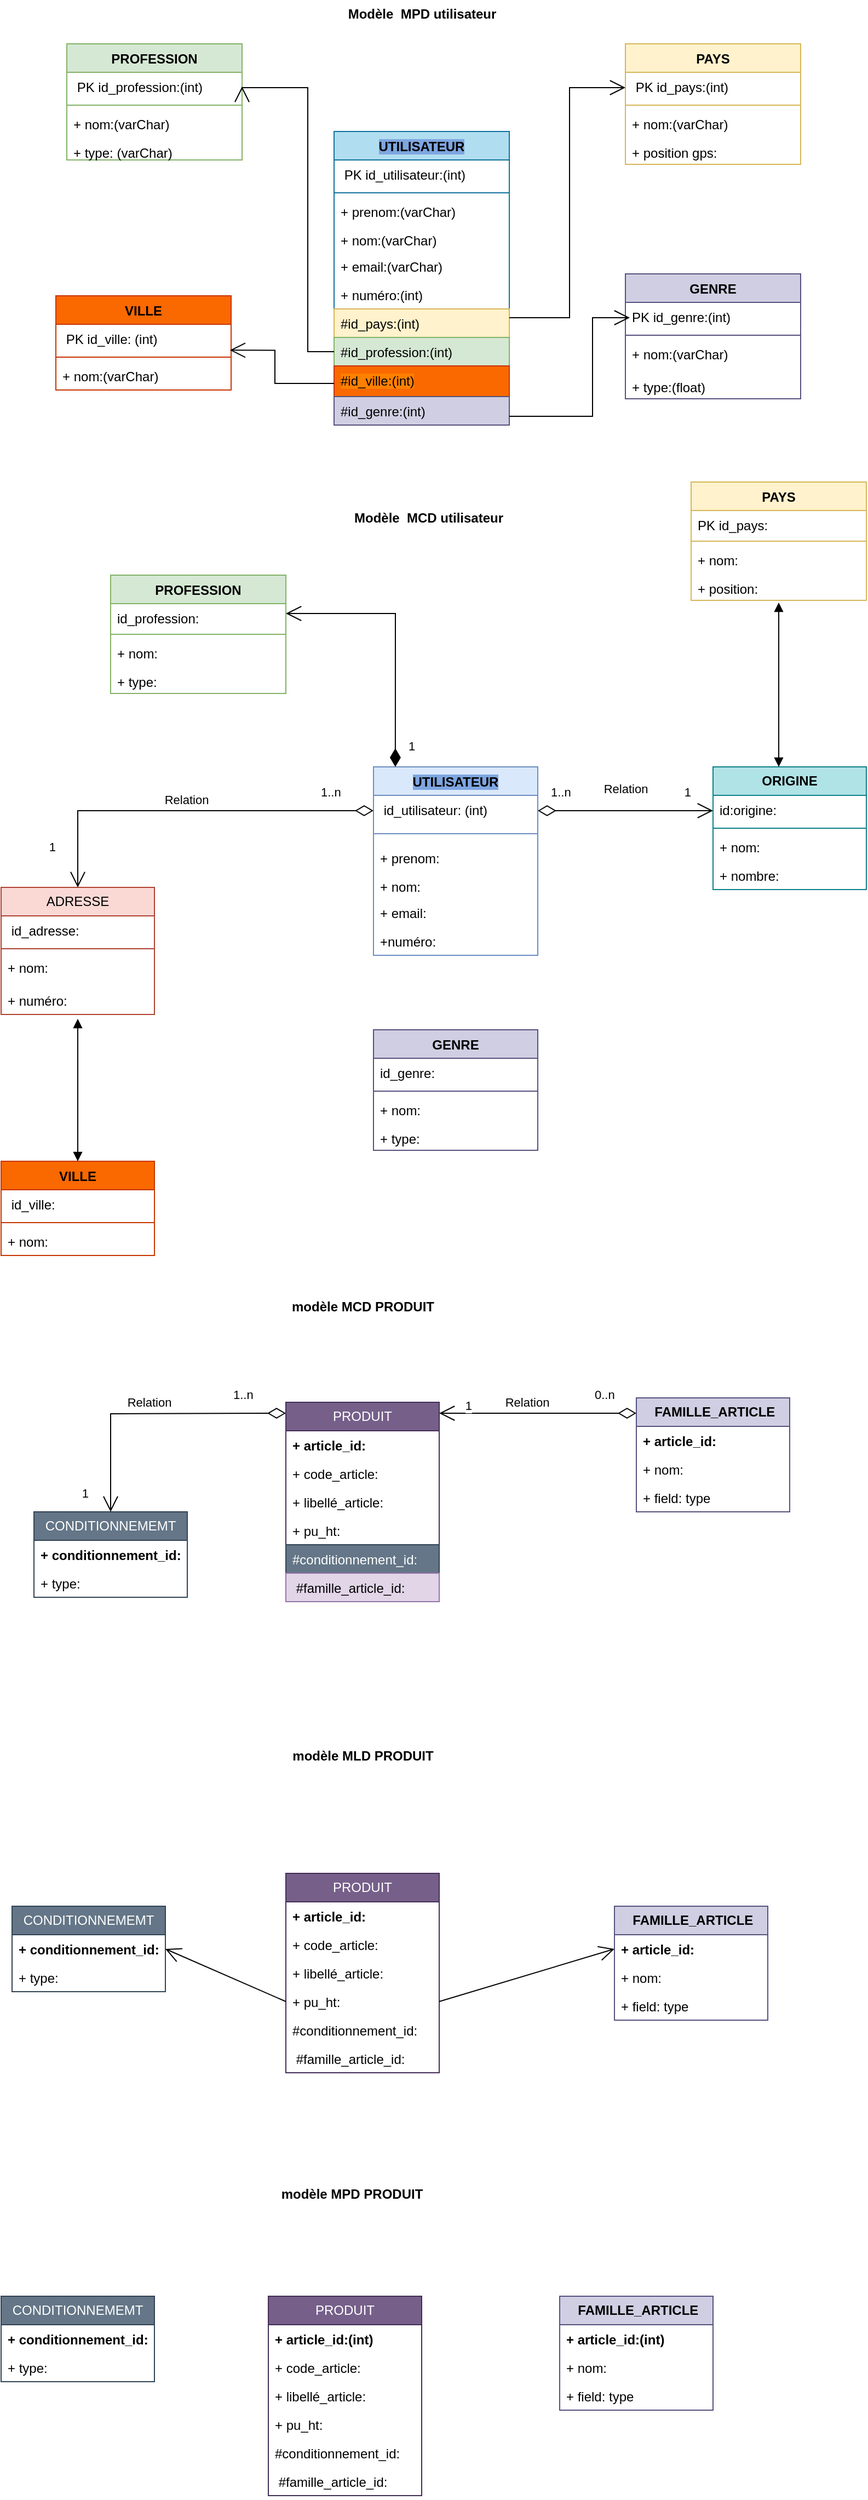 <mxfile version="21.0.6" type="github">
  <diagram name="Page-1" id="-MoPRSJ0ztHnOSRFyJmR">
    <mxGraphModel dx="548" dy="291" grid="1" gridSize="10" guides="1" tooltips="1" connect="1" arrows="1" fold="1" page="1" pageScale="1" pageWidth="827" pageHeight="1169" math="0" shadow="0">
      <root>
        <mxCell id="0" />
        <mxCell id="1" parent="0" />
        <mxCell id="WZtwjcjEcg0mqy3ExXSP-1" value="&lt;span style=&quot;background-color: rgb(126, 166, 224);&quot;&gt;UTILISATEUR&lt;/span&gt;" style="swimlane;fontStyle=1;align=center;verticalAlign=top;childLayout=stackLayout;horizontal=1;startSize=26;horizontalStack=0;resizeParent=1;resizeParentMax=0;resizeLast=0;collapsible=1;marginBottom=0;whiteSpace=wrap;html=1;fillColor=#b1ddf0;strokeColor=#10739e;" parent="1" vertex="1">
          <mxGeometry x="334" y="180" width="160" height="268" as="geometry" />
        </mxCell>
        <mxCell id="WZtwjcjEcg0mqy3ExXSP-2" value="&amp;nbsp;PK id_utilisateur:(int) " style="text;strokeColor=none;fillColor=none;align=left;verticalAlign=top;spacingLeft=4;spacingRight=4;overflow=hidden;rotatable=0;points=[[0,0.5],[1,0.5]];portConstraint=eastwest;whiteSpace=wrap;html=1;" parent="WZtwjcjEcg0mqy3ExXSP-1" vertex="1">
          <mxGeometry y="26" width="160" height="26" as="geometry" />
        </mxCell>
        <mxCell id="WZtwjcjEcg0mqy3ExXSP-3" value="" style="line;strokeWidth=1;fillColor=none;align=left;verticalAlign=middle;spacingTop=-1;spacingLeft=3;spacingRight=3;rotatable=0;labelPosition=right;points=[];portConstraint=eastwest;strokeColor=inherit;" parent="WZtwjcjEcg0mqy3ExXSP-1" vertex="1">
          <mxGeometry y="52" width="160" height="8" as="geometry" />
        </mxCell>
        <mxCell id="WZtwjcjEcg0mqy3ExXSP-4" value="+ prenom:(varChar)" style="text;strokeColor=none;fillColor=none;align=left;verticalAlign=top;spacingLeft=4;spacingRight=4;overflow=hidden;rotatable=0;points=[[0,0.5],[1,0.5]];portConstraint=eastwest;whiteSpace=wrap;html=1;" parent="WZtwjcjEcg0mqy3ExXSP-1" vertex="1">
          <mxGeometry y="60" width="160" height="26" as="geometry" />
        </mxCell>
        <mxCell id="WZtwjcjEcg0mqy3ExXSP-13" value="+ nom:(varChar) " style="text;strokeColor=none;fillColor=none;align=left;verticalAlign=top;spacingLeft=4;spacingRight=4;overflow=hidden;rotatable=0;points=[[0,0.5],[1,0.5]];portConstraint=eastwest;whiteSpace=wrap;html=1;" parent="WZtwjcjEcg0mqy3ExXSP-1" vertex="1">
          <mxGeometry y="86" width="160" height="24" as="geometry" />
        </mxCell>
        <mxCell id="WZtwjcjEcg0mqy3ExXSP-14" value="+ email:(varChar) " style="text;strokeColor=none;fillColor=none;align=left;verticalAlign=top;spacingLeft=4;spacingRight=4;overflow=hidden;rotatable=0;points=[[0,0.5],[1,0.5]];portConstraint=eastwest;whiteSpace=wrap;html=1;" parent="WZtwjcjEcg0mqy3ExXSP-1" vertex="1">
          <mxGeometry y="110" width="160" height="26" as="geometry" />
        </mxCell>
        <mxCell id="sIfNN0tsZgpvWgGrY86c-90" value="+ numéro:(int) " style="text;strokeColor=none;fillColor=none;align=left;verticalAlign=top;spacingLeft=4;spacingRight=4;overflow=hidden;rotatable=0;points=[[0,0.5],[1,0.5]];portConstraint=eastwest;whiteSpace=wrap;html=1;" vertex="1" parent="WZtwjcjEcg0mqy3ExXSP-1">
          <mxGeometry y="136" width="160" height="26" as="geometry" />
        </mxCell>
        <mxCell id="WZtwjcjEcg0mqy3ExXSP-17" value="#id_pays:(int) " style="text;strokeColor=#d6b656;fillColor=#fff2cc;align=left;verticalAlign=top;spacingLeft=4;spacingRight=4;overflow=hidden;rotatable=0;points=[[0,0.5],[1,0.5]];portConstraint=eastwest;whiteSpace=wrap;html=1;" parent="WZtwjcjEcg0mqy3ExXSP-1" vertex="1">
          <mxGeometry y="162" width="160" height="26" as="geometry" />
        </mxCell>
        <mxCell id="WZtwjcjEcg0mqy3ExXSP-15" value="&lt;span style=&quot;background-color: rgb(213, 232, 212);&quot;&gt;#id_profession:(int)&lt;/span&gt;" style="text;strokeColor=#82b366;fillColor=#d5e8d4;align=left;verticalAlign=top;spacingLeft=4;spacingRight=4;overflow=hidden;rotatable=0;points=[[0,0.5],[1,0.5]];portConstraint=eastwest;whiteSpace=wrap;html=1;" parent="WZtwjcjEcg0mqy3ExXSP-1" vertex="1">
          <mxGeometry y="188" width="160" height="26" as="geometry" />
        </mxCell>
        <mxCell id="WZtwjcjEcg0mqy3ExXSP-16" value="&lt;span style=&quot;background-color: rgb(255, 128, 0);&quot;&gt;#id_ville:(int) &lt;/span&gt;" style="text;strokeColor=#C73500;fillColor=#fa6800;align=left;verticalAlign=top;spacingLeft=4;spacingRight=4;overflow=hidden;rotatable=0;points=[[0,0.5],[1,0.5]];portConstraint=eastwest;whiteSpace=wrap;html=1;fontColor=#000000;" parent="WZtwjcjEcg0mqy3ExXSP-1" vertex="1">
          <mxGeometry y="214" width="160" height="28" as="geometry" />
        </mxCell>
        <mxCell id="WZtwjcjEcg0mqy3ExXSP-18" value="#id_genre:(int)" style="text;strokeColor=#56517e;fillColor=#d0cee2;align=left;verticalAlign=top;spacingLeft=4;spacingRight=4;overflow=hidden;rotatable=0;points=[[0,0.5],[1,0.5]];portConstraint=eastwest;whiteSpace=wrap;html=1;" parent="WZtwjcjEcg0mqy3ExXSP-1" vertex="1">
          <mxGeometry y="242" width="160" height="26" as="geometry" />
        </mxCell>
        <mxCell id="WZtwjcjEcg0mqy3ExXSP-20" value="PROFESSION" style="swimlane;fontStyle=1;align=center;verticalAlign=top;childLayout=stackLayout;horizontal=1;startSize=26;horizontalStack=0;resizeParent=1;resizeParentMax=0;resizeLast=0;collapsible=1;marginBottom=0;whiteSpace=wrap;html=1;fillColor=#d5e8d4;strokeColor=#82b366;" parent="1" vertex="1">
          <mxGeometry x="90" y="100" width="160" height="106" as="geometry" />
        </mxCell>
        <mxCell id="WZtwjcjEcg0mqy3ExXSP-21" value="&amp;nbsp;PK id_profession:(int) " style="text;strokeColor=none;fillColor=none;align=left;verticalAlign=top;spacingLeft=4;spacingRight=4;overflow=hidden;rotatable=0;points=[[0,0.5],[1,0.5]];portConstraint=eastwest;whiteSpace=wrap;html=1;" parent="WZtwjcjEcg0mqy3ExXSP-20" vertex="1">
          <mxGeometry y="26" width="160" height="26" as="geometry" />
        </mxCell>
        <mxCell id="WZtwjcjEcg0mqy3ExXSP-22" value="" style="line;strokeWidth=1;fillColor=none;align=left;verticalAlign=middle;spacingTop=-1;spacingLeft=3;spacingRight=3;rotatable=0;labelPosition=right;points=[];portConstraint=eastwest;strokeColor=inherit;" parent="WZtwjcjEcg0mqy3ExXSP-20" vertex="1">
          <mxGeometry y="52" width="160" height="8" as="geometry" />
        </mxCell>
        <mxCell id="WZtwjcjEcg0mqy3ExXSP-23" value="+ nom:(varChar)" style="text;strokeColor=none;fillColor=none;align=left;verticalAlign=top;spacingLeft=4;spacingRight=4;overflow=hidden;rotatable=0;points=[[0,0.5],[1,0.5]];portConstraint=eastwest;whiteSpace=wrap;html=1;" parent="WZtwjcjEcg0mqy3ExXSP-20" vertex="1">
          <mxGeometry y="60" width="160" height="26" as="geometry" />
        </mxCell>
        <mxCell id="WZtwjcjEcg0mqy3ExXSP-24" value="+ type: (varChar)" style="text;strokeColor=none;fillColor=none;align=left;verticalAlign=top;spacingLeft=4;spacingRight=4;overflow=hidden;rotatable=0;points=[[0,0.5],[1,0.5]];portConstraint=eastwest;whiteSpace=wrap;html=1;" parent="WZtwjcjEcg0mqy3ExXSP-20" vertex="1">
          <mxGeometry y="86" width="160" height="20" as="geometry" />
        </mxCell>
        <mxCell id="WZtwjcjEcg0mqy3ExXSP-31" value="VILLE" style="swimlane;fontStyle=1;align=center;verticalAlign=top;childLayout=stackLayout;horizontal=1;startSize=26;horizontalStack=0;resizeParent=1;resizeParentMax=0;resizeLast=0;collapsible=1;marginBottom=0;whiteSpace=wrap;html=1;fillColor=#fa6800;fontColor=#000000;strokeColor=#C73500;" parent="1" vertex="1">
          <mxGeometry x="80" y="330" width="160" height="86" as="geometry" />
        </mxCell>
        <mxCell id="WZtwjcjEcg0mqy3ExXSP-32" value="&amp;nbsp;PK id_ville: (int)" style="text;strokeColor=none;fillColor=none;align=left;verticalAlign=top;spacingLeft=4;spacingRight=4;overflow=hidden;rotatable=0;points=[[0,0.5],[1,0.5]];portConstraint=eastwest;whiteSpace=wrap;html=1;" parent="WZtwjcjEcg0mqy3ExXSP-31" vertex="1">
          <mxGeometry y="26" width="160" height="26" as="geometry" />
        </mxCell>
        <mxCell id="WZtwjcjEcg0mqy3ExXSP-33" value="" style="line;strokeWidth=1;fillColor=none;align=left;verticalAlign=middle;spacingTop=-1;spacingLeft=3;spacingRight=3;rotatable=0;labelPosition=right;points=[];portConstraint=eastwest;strokeColor=inherit;" parent="WZtwjcjEcg0mqy3ExXSP-31" vertex="1">
          <mxGeometry y="52" width="160" height="8" as="geometry" />
        </mxCell>
        <mxCell id="WZtwjcjEcg0mqy3ExXSP-34" value="+ nom:(varChar)" style="text;strokeColor=none;fillColor=none;align=left;verticalAlign=top;spacingLeft=4;spacingRight=4;overflow=hidden;rotatable=0;points=[[0,0.5],[1,0.5]];portConstraint=eastwest;whiteSpace=wrap;html=1;" parent="WZtwjcjEcg0mqy3ExXSP-31" vertex="1">
          <mxGeometry y="60" width="160" height="26" as="geometry" />
        </mxCell>
        <mxCell id="WZtwjcjEcg0mqy3ExXSP-36" value="PAYS" style="swimlane;fontStyle=1;align=center;verticalAlign=top;childLayout=stackLayout;horizontal=1;startSize=26;horizontalStack=0;resizeParent=1;resizeParentMax=0;resizeLast=0;collapsible=1;marginBottom=0;whiteSpace=wrap;html=1;fillColor=#fff2cc;strokeColor=#d6b656;" parent="1" vertex="1">
          <mxGeometry x="600" y="100" width="160" height="110" as="geometry" />
        </mxCell>
        <mxCell id="WZtwjcjEcg0mqy3ExXSP-37" value="&amp;nbsp;PK id_pays:(int) " style="text;strokeColor=none;fillColor=none;align=left;verticalAlign=top;spacingLeft=4;spacingRight=4;overflow=hidden;rotatable=0;points=[[0,0.5],[1,0.5]];portConstraint=eastwest;whiteSpace=wrap;html=1;" parent="WZtwjcjEcg0mqy3ExXSP-36" vertex="1">
          <mxGeometry y="26" width="160" height="26" as="geometry" />
        </mxCell>
        <mxCell id="WZtwjcjEcg0mqy3ExXSP-38" value="" style="line;strokeWidth=1;fillColor=none;align=left;verticalAlign=middle;spacingTop=-1;spacingLeft=3;spacingRight=3;rotatable=0;labelPosition=right;points=[];portConstraint=eastwest;strokeColor=inherit;" parent="WZtwjcjEcg0mqy3ExXSP-36" vertex="1">
          <mxGeometry y="52" width="160" height="8" as="geometry" />
        </mxCell>
        <mxCell id="WZtwjcjEcg0mqy3ExXSP-39" value="+ nom:(varChar)" style="text;strokeColor=none;fillColor=none;align=left;verticalAlign=top;spacingLeft=4;spacingRight=4;overflow=hidden;rotatable=0;points=[[0,0.5],[1,0.5]];portConstraint=eastwest;whiteSpace=wrap;html=1;" parent="WZtwjcjEcg0mqy3ExXSP-36" vertex="1">
          <mxGeometry y="60" width="160" height="26" as="geometry" />
        </mxCell>
        <mxCell id="WZtwjcjEcg0mqy3ExXSP-40" value="+ position gps:" style="text;strokeColor=none;fillColor=none;align=left;verticalAlign=top;spacingLeft=4;spacingRight=4;overflow=hidden;rotatable=0;points=[[0,0.5],[1,0.5]];portConstraint=eastwest;whiteSpace=wrap;html=1;" parent="WZtwjcjEcg0mqy3ExXSP-36" vertex="1">
          <mxGeometry y="86" width="160" height="24" as="geometry" />
        </mxCell>
        <mxCell id="WZtwjcjEcg0mqy3ExXSP-41" value="GENRE" style="swimlane;fontStyle=1;align=center;verticalAlign=top;childLayout=stackLayout;horizontal=1;startSize=26;horizontalStack=0;resizeParent=1;resizeParentMax=0;resizeLast=0;collapsible=1;marginBottom=0;whiteSpace=wrap;html=1;fillColor=#d0cee2;strokeColor=#56517e;" parent="1" vertex="1">
          <mxGeometry x="600" y="310" width="160" height="114" as="geometry" />
        </mxCell>
        <mxCell id="WZtwjcjEcg0mqy3ExXSP-42" value="PK id_genre:(int)" style="text;strokeColor=none;fillColor=none;align=left;verticalAlign=top;spacingLeft=4;spacingRight=4;overflow=hidden;rotatable=0;points=[[0,0.5],[1,0.5]];portConstraint=eastwest;whiteSpace=wrap;html=1;" parent="WZtwjcjEcg0mqy3ExXSP-41" vertex="1">
          <mxGeometry y="26" width="160" height="26" as="geometry" />
        </mxCell>
        <mxCell id="WZtwjcjEcg0mqy3ExXSP-43" value="" style="line;strokeWidth=1;fillColor=none;align=left;verticalAlign=middle;spacingTop=-1;spacingLeft=3;spacingRight=3;rotatable=0;labelPosition=right;points=[];portConstraint=eastwest;strokeColor=inherit;" parent="WZtwjcjEcg0mqy3ExXSP-41" vertex="1">
          <mxGeometry y="52" width="160" height="8" as="geometry" />
        </mxCell>
        <mxCell id="WZtwjcjEcg0mqy3ExXSP-44" value="+ nom:(varChar)" style="text;strokeColor=none;fillColor=none;align=left;verticalAlign=top;spacingLeft=4;spacingRight=4;overflow=hidden;rotatable=0;points=[[0,0.5],[1,0.5]];portConstraint=eastwest;whiteSpace=wrap;html=1;" parent="WZtwjcjEcg0mqy3ExXSP-41" vertex="1">
          <mxGeometry y="60" width="160" height="30" as="geometry" />
        </mxCell>
        <mxCell id="WZtwjcjEcg0mqy3ExXSP-45" value="+ type:(float) " style="text;strokeColor=none;fillColor=none;align=left;verticalAlign=top;spacingLeft=4;spacingRight=4;overflow=hidden;rotatable=0;points=[[0,0.5],[1,0.5]];portConstraint=eastwest;whiteSpace=wrap;html=1;" parent="WZtwjcjEcg0mqy3ExXSP-41" vertex="1">
          <mxGeometry y="90" width="160" height="24" as="geometry" />
        </mxCell>
        <mxCell id="WZtwjcjEcg0mqy3ExXSP-52" value="Modèle&amp;nbsp; MPD utilisateur" style="text;align=center;fontStyle=1;verticalAlign=middle;spacingLeft=3;spacingRight=3;strokeColor=none;rotatable=0;points=[[0,0.5],[1,0.5]];portConstraint=eastwest;html=1;" parent="1" vertex="1">
          <mxGeometry x="294" y="60" width="240" height="26" as="geometry" />
        </mxCell>
        <mxCell id="WZtwjcjEcg0mqy3ExXSP-53" value="&lt;span style=&quot;background-color: rgb(126, 166, 224);&quot;&gt;UTILISATEUR&lt;/span&gt;" style="swimlane;fontStyle=1;align=center;verticalAlign=top;childLayout=stackLayout;horizontal=1;startSize=26;horizontalStack=0;resizeParent=1;resizeParentMax=0;resizeLast=0;collapsible=1;marginBottom=0;whiteSpace=wrap;html=1;fillColor=#dae8fc;strokeColor=#6c8ebf;" parent="1" vertex="1">
          <mxGeometry x="370" y="760" width="150" height="172" as="geometry" />
        </mxCell>
        <mxCell id="WZtwjcjEcg0mqy3ExXSP-54" value="&amp;nbsp;id_utilisateur: (int)" style="text;strokeColor=none;fillColor=none;align=left;verticalAlign=top;spacingLeft=4;spacingRight=4;overflow=hidden;rotatable=0;points=[[0,0.5],[1,0.5]];portConstraint=eastwest;whiteSpace=wrap;html=1;" parent="WZtwjcjEcg0mqy3ExXSP-53" vertex="1">
          <mxGeometry y="26" width="150" height="26" as="geometry" />
        </mxCell>
        <mxCell id="WZtwjcjEcg0mqy3ExXSP-55" value="" style="line;strokeWidth=1;fillColor=none;align=left;verticalAlign=middle;spacingTop=-1;spacingLeft=3;spacingRight=3;rotatable=0;labelPosition=right;points=[];portConstraint=eastwest;strokeColor=inherit;" parent="WZtwjcjEcg0mqy3ExXSP-53" vertex="1">
          <mxGeometry y="52" width="150" height="18" as="geometry" />
        </mxCell>
        <mxCell id="WZtwjcjEcg0mqy3ExXSP-56" value="+ prenom:" style="text;strokeColor=none;fillColor=none;align=left;verticalAlign=top;spacingLeft=4;spacingRight=4;overflow=hidden;rotatable=0;points=[[0,0.5],[1,0.5]];portConstraint=eastwest;whiteSpace=wrap;html=1;" parent="WZtwjcjEcg0mqy3ExXSP-53" vertex="1">
          <mxGeometry y="70" width="150" height="26" as="geometry" />
        </mxCell>
        <mxCell id="WZtwjcjEcg0mqy3ExXSP-57" value="+ nom: " style="text;strokeColor=none;fillColor=none;align=left;verticalAlign=top;spacingLeft=4;spacingRight=4;overflow=hidden;rotatable=0;points=[[0,0.5],[1,0.5]];portConstraint=eastwest;whiteSpace=wrap;html=1;" parent="WZtwjcjEcg0mqy3ExXSP-53" vertex="1">
          <mxGeometry y="96" width="150" height="24" as="geometry" />
        </mxCell>
        <mxCell id="WZtwjcjEcg0mqy3ExXSP-58" value="+ email: " style="text;strokeColor=none;fillColor=none;align=left;verticalAlign=top;spacingLeft=4;spacingRight=4;overflow=hidden;rotatable=0;points=[[0,0.5],[1,0.5]];portConstraint=eastwest;whiteSpace=wrap;html=1;" parent="WZtwjcjEcg0mqy3ExXSP-53" vertex="1">
          <mxGeometry y="120" width="150" height="26" as="geometry" />
        </mxCell>
        <mxCell id="sIfNN0tsZgpvWgGrY86c-89" value="+numéro: " style="text;strokeColor=none;fillColor=none;align=left;verticalAlign=top;spacingLeft=4;spacingRight=4;overflow=hidden;rotatable=0;points=[[0,0.5],[1,0.5]];portConstraint=eastwest;whiteSpace=wrap;html=1;" vertex="1" parent="WZtwjcjEcg0mqy3ExXSP-53">
          <mxGeometry y="146" width="150" height="26" as="geometry" />
        </mxCell>
        <mxCell id="WZtwjcjEcg0mqy3ExXSP-64" value="GENRE" style="swimlane;fontStyle=1;align=center;verticalAlign=top;childLayout=stackLayout;horizontal=1;startSize=26;horizontalStack=0;resizeParent=1;resizeParentMax=0;resizeLast=0;collapsible=1;marginBottom=0;whiteSpace=wrap;html=1;fillColor=#d0cee2;strokeColor=#56517e;" parent="1" vertex="1">
          <mxGeometry x="370" y="1000" width="150" height="110" as="geometry" />
        </mxCell>
        <mxCell id="WZtwjcjEcg0mqy3ExXSP-65" value="id_genre: " style="text;strokeColor=none;fillColor=none;align=left;verticalAlign=top;spacingLeft=4;spacingRight=4;overflow=hidden;rotatable=0;points=[[0,0.5],[1,0.5]];portConstraint=eastwest;whiteSpace=wrap;html=1;" parent="WZtwjcjEcg0mqy3ExXSP-64" vertex="1">
          <mxGeometry y="26" width="150" height="26" as="geometry" />
        </mxCell>
        <mxCell id="WZtwjcjEcg0mqy3ExXSP-66" value="" style="line;strokeWidth=1;fillColor=none;align=left;verticalAlign=middle;spacingTop=-1;spacingLeft=3;spacingRight=3;rotatable=0;labelPosition=right;points=[];portConstraint=eastwest;strokeColor=inherit;" parent="WZtwjcjEcg0mqy3ExXSP-64" vertex="1">
          <mxGeometry y="52" width="150" height="8" as="geometry" />
        </mxCell>
        <mxCell id="WZtwjcjEcg0mqy3ExXSP-67" value="+ nom:" style="text;strokeColor=none;fillColor=none;align=left;verticalAlign=top;spacingLeft=4;spacingRight=4;overflow=hidden;rotatable=0;points=[[0,0.5],[1,0.5]];portConstraint=eastwest;whiteSpace=wrap;html=1;" parent="WZtwjcjEcg0mqy3ExXSP-64" vertex="1">
          <mxGeometry y="60" width="150" height="26" as="geometry" />
        </mxCell>
        <mxCell id="WZtwjcjEcg0mqy3ExXSP-68" value="+ type: " style="text;strokeColor=none;fillColor=none;align=left;verticalAlign=top;spacingLeft=4;spacingRight=4;overflow=hidden;rotatable=0;points=[[0,0.5],[1,0.5]];portConstraint=eastwest;whiteSpace=wrap;html=1;" parent="WZtwjcjEcg0mqy3ExXSP-64" vertex="1">
          <mxGeometry y="86" width="150" height="24" as="geometry" />
        </mxCell>
        <mxCell id="WZtwjcjEcg0mqy3ExXSP-69" value="PAYS" style="swimlane;fontStyle=1;align=center;verticalAlign=top;childLayout=stackLayout;horizontal=1;startSize=26;horizontalStack=0;resizeParent=1;resizeParentMax=0;resizeLast=0;collapsible=1;marginBottom=0;whiteSpace=wrap;html=1;fillColor=#fff2cc;strokeColor=#d6b656;" parent="1" vertex="1">
          <mxGeometry x="660" y="500" width="160" height="108" as="geometry" />
        </mxCell>
        <mxCell id="WZtwjcjEcg0mqy3ExXSP-70" value="PK id_pays: " style="text;strokeColor=none;fillColor=none;align=left;verticalAlign=top;spacingLeft=4;spacingRight=4;overflow=hidden;rotatable=0;points=[[0,0.5],[1,0.5]];portConstraint=eastwest;whiteSpace=wrap;html=1;" parent="WZtwjcjEcg0mqy3ExXSP-69" vertex="1">
          <mxGeometry y="26" width="160" height="24" as="geometry" />
        </mxCell>
        <mxCell id="WZtwjcjEcg0mqy3ExXSP-71" value="" style="line;strokeWidth=1;fillColor=none;align=left;verticalAlign=middle;spacingTop=-1;spacingLeft=3;spacingRight=3;rotatable=0;labelPosition=right;points=[];portConstraint=eastwest;strokeColor=inherit;" parent="WZtwjcjEcg0mqy3ExXSP-69" vertex="1">
          <mxGeometry y="50" width="160" height="8" as="geometry" />
        </mxCell>
        <mxCell id="WZtwjcjEcg0mqy3ExXSP-72" value="+ nom:" style="text;strokeColor=none;fillColor=none;align=left;verticalAlign=top;spacingLeft=4;spacingRight=4;overflow=hidden;rotatable=0;points=[[0,0.5],[1,0.5]];portConstraint=eastwest;whiteSpace=wrap;html=1;" parent="WZtwjcjEcg0mqy3ExXSP-69" vertex="1">
          <mxGeometry y="58" width="160" height="26" as="geometry" />
        </mxCell>
        <mxCell id="WZtwjcjEcg0mqy3ExXSP-73" value="+ position: " style="text;strokeColor=none;fillColor=none;align=left;verticalAlign=top;spacingLeft=4;spacingRight=4;overflow=hidden;rotatable=0;points=[[0,0.5],[1,0.5]];portConstraint=eastwest;whiteSpace=wrap;html=1;" parent="WZtwjcjEcg0mqy3ExXSP-69" vertex="1">
          <mxGeometry y="84" width="160" height="24" as="geometry" />
        </mxCell>
        <mxCell id="sIfNN0tsZgpvWgGrY86c-1" value="PROFESSION" style="swimlane;fontStyle=1;align=center;verticalAlign=top;childLayout=stackLayout;horizontal=1;startSize=26;horizontalStack=0;resizeParent=1;resizeParentMax=0;resizeLast=0;collapsible=1;marginBottom=0;whiteSpace=wrap;html=1;fillColor=#d5e8d4;strokeColor=#82b366;" vertex="1" parent="1">
          <mxGeometry x="130" y="585" width="160" height="108" as="geometry" />
        </mxCell>
        <mxCell id="sIfNN0tsZgpvWgGrY86c-2" value="id_profession: " style="text;strokeColor=none;fillColor=none;align=left;verticalAlign=top;spacingLeft=4;spacingRight=4;overflow=hidden;rotatable=0;points=[[0,0.5],[1,0.5]];portConstraint=eastwest;whiteSpace=wrap;html=1;" vertex="1" parent="sIfNN0tsZgpvWgGrY86c-1">
          <mxGeometry y="26" width="160" height="24" as="geometry" />
        </mxCell>
        <mxCell id="sIfNN0tsZgpvWgGrY86c-3" value="" style="line;strokeWidth=1;fillColor=none;align=left;verticalAlign=middle;spacingTop=-1;spacingLeft=3;spacingRight=3;rotatable=0;labelPosition=right;points=[];portConstraint=eastwest;strokeColor=inherit;" vertex="1" parent="sIfNN0tsZgpvWgGrY86c-1">
          <mxGeometry y="50" width="160" height="8" as="geometry" />
        </mxCell>
        <mxCell id="sIfNN0tsZgpvWgGrY86c-4" value="+ nom:" style="text;strokeColor=none;fillColor=none;align=left;verticalAlign=top;spacingLeft=4;spacingRight=4;overflow=hidden;rotatable=0;points=[[0,0.5],[1,0.5]];portConstraint=eastwest;whiteSpace=wrap;html=1;" vertex="1" parent="sIfNN0tsZgpvWgGrY86c-1">
          <mxGeometry y="58" width="160" height="26" as="geometry" />
        </mxCell>
        <mxCell id="sIfNN0tsZgpvWgGrY86c-5" value="+ type: " style="text;strokeColor=none;fillColor=none;align=left;verticalAlign=top;spacingLeft=4;spacingRight=4;overflow=hidden;rotatable=0;points=[[0,0.5],[1,0.5]];portConstraint=eastwest;whiteSpace=wrap;html=1;" vertex="1" parent="sIfNN0tsZgpvWgGrY86c-1">
          <mxGeometry y="84" width="160" height="24" as="geometry" />
        </mxCell>
        <mxCell id="sIfNN0tsZgpvWgGrY86c-6" value="VILLE" style="swimlane;fontStyle=1;align=center;verticalAlign=top;childLayout=stackLayout;horizontal=1;startSize=26;horizontalStack=0;resizeParent=1;resizeParentMax=0;resizeLast=0;collapsible=1;marginBottom=0;whiteSpace=wrap;html=1;fillColor=#FA6800;fontColor=#000000;strokeColor=#C73500;" vertex="1" parent="1">
          <mxGeometry x="30" y="1120" width="140" height="86" as="geometry" />
        </mxCell>
        <mxCell id="sIfNN0tsZgpvWgGrY86c-7" value="&amp;nbsp;id_ville: " style="text;strokeColor=none;fillColor=none;align=left;verticalAlign=top;spacingLeft=4;spacingRight=4;overflow=hidden;rotatable=0;points=[[0,0.5],[1,0.5]];portConstraint=eastwest;whiteSpace=wrap;html=1;" vertex="1" parent="sIfNN0tsZgpvWgGrY86c-6">
          <mxGeometry y="26" width="140" height="26" as="geometry" />
        </mxCell>
        <mxCell id="sIfNN0tsZgpvWgGrY86c-8" value="" style="line;strokeWidth=1;fillColor=none;align=left;verticalAlign=middle;spacingTop=-1;spacingLeft=3;spacingRight=3;rotatable=0;labelPosition=right;points=[];portConstraint=eastwest;strokeColor=inherit;" vertex="1" parent="sIfNN0tsZgpvWgGrY86c-6">
          <mxGeometry y="52" width="140" height="8" as="geometry" />
        </mxCell>
        <mxCell id="sIfNN0tsZgpvWgGrY86c-9" value="+ nom:" style="text;strokeColor=none;fillColor=none;align=left;verticalAlign=top;spacingLeft=4;spacingRight=4;overflow=hidden;rotatable=0;points=[[0,0.5],[1,0.5]];portConstraint=eastwest;whiteSpace=wrap;html=1;" vertex="1" parent="sIfNN0tsZgpvWgGrY86c-6">
          <mxGeometry y="60" width="140" height="26" as="geometry" />
        </mxCell>
        <mxCell id="sIfNN0tsZgpvWgGrY86c-10" value="ADRESSE" style="swimlane;fontStyle=0;childLayout=stackLayout;horizontal=1;startSize=26;fillColor=#fad9d5;horizontalStack=0;resizeParent=1;resizeParentMax=0;resizeLast=0;collapsible=1;marginBottom=0;whiteSpace=wrap;html=1;strokeColor=#ae4132;" vertex="1" parent="1">
          <mxGeometry x="30" y="870" width="140" height="116" as="geometry" />
        </mxCell>
        <mxCell id="sIfNN0tsZgpvWgGrY86c-11" value="&amp;nbsp;id_adresse: " style="text;strokeColor=none;fillColor=none;align=left;verticalAlign=top;spacingLeft=4;spacingRight=4;overflow=hidden;rotatable=0;points=[[0,0.5],[1,0.5]];portConstraint=eastwest;whiteSpace=wrap;html=1;" vertex="1" parent="sIfNN0tsZgpvWgGrY86c-10">
          <mxGeometry y="26" width="140" height="26" as="geometry" />
        </mxCell>
        <mxCell id="sIfNN0tsZgpvWgGrY86c-18" value="" style="line;strokeWidth=1;fillColor=none;align=left;verticalAlign=middle;spacingTop=-1;spacingLeft=3;spacingRight=3;rotatable=0;labelPosition=right;points=[];portConstraint=eastwest;strokeColor=inherit;" vertex="1" parent="sIfNN0tsZgpvWgGrY86c-10">
          <mxGeometry y="52" width="140" height="8" as="geometry" />
        </mxCell>
        <mxCell id="sIfNN0tsZgpvWgGrY86c-12" value="+ nom:" style="text;strokeColor=none;fillColor=none;align=left;verticalAlign=top;spacingLeft=4;spacingRight=4;overflow=hidden;rotatable=0;points=[[0,0.5],[1,0.5]];portConstraint=eastwest;whiteSpace=wrap;html=1;" vertex="1" parent="sIfNN0tsZgpvWgGrY86c-10">
          <mxGeometry y="60" width="140" height="30" as="geometry" />
        </mxCell>
        <mxCell id="sIfNN0tsZgpvWgGrY86c-13" value="+ numéro:" style="text;strokeColor=none;fillColor=none;align=left;verticalAlign=top;spacingLeft=4;spacingRight=4;overflow=hidden;rotatable=0;points=[[0,0.5],[1,0.5]];portConstraint=eastwest;whiteSpace=wrap;html=1;" vertex="1" parent="sIfNN0tsZgpvWgGrY86c-10">
          <mxGeometry y="90" width="140" height="26" as="geometry" />
        </mxCell>
        <mxCell id="sIfNN0tsZgpvWgGrY86c-14" value="&lt;b&gt;ORIGINE&lt;/b&gt;" style="swimlane;fontStyle=0;childLayout=stackLayout;horizontal=1;startSize=26;fillColor=#b0e3e6;horizontalStack=0;resizeParent=1;resizeParentMax=0;resizeLast=0;collapsible=1;marginBottom=0;whiteSpace=wrap;html=1;strokeColor=#0e8088;" vertex="1" parent="1">
          <mxGeometry x="680" y="760" width="140" height="112" as="geometry" />
        </mxCell>
        <mxCell id="sIfNN0tsZgpvWgGrY86c-15" value="id:origine:" style="text;strokeColor=none;fillColor=none;align=left;verticalAlign=top;spacingLeft=4;spacingRight=4;overflow=hidden;rotatable=0;points=[[0,0.5],[1,0.5]];portConstraint=eastwest;whiteSpace=wrap;html=1;" vertex="1" parent="sIfNN0tsZgpvWgGrY86c-14">
          <mxGeometry y="26" width="140" height="26" as="geometry" />
        </mxCell>
        <mxCell id="sIfNN0tsZgpvWgGrY86c-19" value="" style="line;strokeWidth=1;fillColor=none;align=left;verticalAlign=middle;spacingTop=-1;spacingLeft=3;spacingRight=3;rotatable=0;labelPosition=right;points=[];portConstraint=eastwest;strokeColor=inherit;" vertex="1" parent="sIfNN0tsZgpvWgGrY86c-14">
          <mxGeometry y="52" width="140" height="8" as="geometry" />
        </mxCell>
        <mxCell id="sIfNN0tsZgpvWgGrY86c-16" value="+ nom:" style="text;strokeColor=none;fillColor=none;align=left;verticalAlign=top;spacingLeft=4;spacingRight=4;overflow=hidden;rotatable=0;points=[[0,0.5],[1,0.5]];portConstraint=eastwest;whiteSpace=wrap;html=1;" vertex="1" parent="sIfNN0tsZgpvWgGrY86c-14">
          <mxGeometry y="60" width="140" height="26" as="geometry" />
        </mxCell>
        <mxCell id="sIfNN0tsZgpvWgGrY86c-17" value="+ nombre:" style="text;strokeColor=none;fillColor=none;align=left;verticalAlign=top;spacingLeft=4;spacingRight=4;overflow=hidden;rotatable=0;points=[[0,0.5],[1,0.5]];portConstraint=eastwest;whiteSpace=wrap;html=1;" vertex="1" parent="sIfNN0tsZgpvWgGrY86c-14">
          <mxGeometry y="86" width="140" height="26" as="geometry" />
        </mxCell>
        <mxCell id="sIfNN0tsZgpvWgGrY86c-22" value="Relation" style="endArrow=open;html=1;endSize=12;startArrow=diamondThin;startSize=14;startFill=0;edgeStyle=orthogonalEdgeStyle;rounded=0;" edge="1" parent="1" source="WZtwjcjEcg0mqy3ExXSP-54" target="sIfNN0tsZgpvWgGrY86c-10">
          <mxGeometry y="-10" relative="1" as="geometry">
            <mxPoint x="320" y="770" as="sourcePoint" />
            <mxPoint x="70" y="856" as="targetPoint" />
            <Array as="points">
              <mxPoint x="100" y="800" />
            </Array>
            <mxPoint x="-1" as="offset" />
          </mxGeometry>
        </mxCell>
        <mxCell id="sIfNN0tsZgpvWgGrY86c-24" value="1" style="edgeLabel;resizable=0;html=1;align=right;verticalAlign=top;" connectable="0" vertex="1" parent="sIfNN0tsZgpvWgGrY86c-22">
          <mxGeometry x="1" relative="1" as="geometry">
            <mxPoint x="-20" y="-50" as="offset" />
          </mxGeometry>
        </mxCell>
        <mxCell id="sIfNN0tsZgpvWgGrY86c-32" value="1..n" style="edgeLabel;resizable=0;html=1;align=left;verticalAlign=top;" connectable="0" vertex="1" parent="sIfNN0tsZgpvWgGrY86c-22">
          <mxGeometry x="-1" relative="1" as="geometry">
            <mxPoint x="-50" y="-30" as="offset" />
          </mxGeometry>
        </mxCell>
        <mxCell id="sIfNN0tsZgpvWgGrY86c-29" value="Relation" style="endArrow=open;html=1;endSize=12;startArrow=diamondThin;startSize=14;startFill=0;edgeStyle=orthogonalEdgeStyle;rounded=0;" edge="1" parent="1">
          <mxGeometry y="20" relative="1" as="geometry">
            <mxPoint x="520" y="800" as="sourcePoint" />
            <mxPoint x="680" y="800" as="targetPoint" />
            <mxPoint as="offset" />
          </mxGeometry>
        </mxCell>
        <mxCell id="sIfNN0tsZgpvWgGrY86c-30" value="1..n" style="edgeLabel;resizable=0;html=1;align=left;verticalAlign=top;" connectable="0" vertex="1" parent="sIfNN0tsZgpvWgGrY86c-29">
          <mxGeometry x="-1" relative="1" as="geometry">
            <mxPoint x="10" y="-30" as="offset" />
          </mxGeometry>
        </mxCell>
        <mxCell id="sIfNN0tsZgpvWgGrY86c-31" value="1" style="edgeLabel;resizable=0;html=1;align=right;verticalAlign=top;" connectable="0" vertex="1" parent="sIfNN0tsZgpvWgGrY86c-29">
          <mxGeometry x="1" relative="1" as="geometry">
            <mxPoint x="-20" y="-30" as="offset" />
          </mxGeometry>
        </mxCell>
        <mxCell id="sIfNN0tsZgpvWgGrY86c-33" value="PRODUIT" style="swimlane;fontStyle=0;childLayout=stackLayout;horizontal=1;startSize=26;fillColor=#76608a;horizontalStack=0;resizeParent=1;resizeParentMax=0;resizeLast=0;collapsible=1;marginBottom=0;whiteSpace=wrap;html=1;fontColor=#ffffff;strokeColor=#432D57;" vertex="1" parent="1">
          <mxGeometry x="290" y="1340" width="140" height="182" as="geometry" />
        </mxCell>
        <mxCell id="sIfNN0tsZgpvWgGrY86c-34" value="&lt;b&gt;+ article_id: &lt;/b&gt;" style="text;strokeColor=none;fillColor=none;align=left;verticalAlign=top;spacingLeft=4;spacingRight=4;overflow=hidden;rotatable=0;points=[[0,0.5],[1,0.5]];portConstraint=eastwest;whiteSpace=wrap;html=1;" vertex="1" parent="sIfNN0tsZgpvWgGrY86c-33">
          <mxGeometry y="26" width="140" height="26" as="geometry" />
        </mxCell>
        <mxCell id="sIfNN0tsZgpvWgGrY86c-35" value="+ code_article: " style="text;strokeColor=none;fillColor=none;align=left;verticalAlign=top;spacingLeft=4;spacingRight=4;overflow=hidden;rotatable=0;points=[[0,0.5],[1,0.5]];portConstraint=eastwest;whiteSpace=wrap;html=1;" vertex="1" parent="sIfNN0tsZgpvWgGrY86c-33">
          <mxGeometry y="52" width="140" height="26" as="geometry" />
        </mxCell>
        <mxCell id="sIfNN0tsZgpvWgGrY86c-60" value="+ libellé_article: " style="text;strokeColor=none;fillColor=none;align=left;verticalAlign=top;spacingLeft=4;spacingRight=4;overflow=hidden;rotatable=0;points=[[0,0.5],[1,0.5]];portConstraint=eastwest;whiteSpace=wrap;html=1;" vertex="1" parent="sIfNN0tsZgpvWgGrY86c-33">
          <mxGeometry y="78" width="140" height="26" as="geometry" />
        </mxCell>
        <mxCell id="sIfNN0tsZgpvWgGrY86c-36" value="+ pu_ht: " style="text;strokeColor=none;fillColor=none;align=left;verticalAlign=top;spacingLeft=4;spacingRight=4;overflow=hidden;rotatable=0;points=[[0,0.5],[1,0.5]];portConstraint=eastwest;whiteSpace=wrap;html=1;" vertex="1" parent="sIfNN0tsZgpvWgGrY86c-33">
          <mxGeometry y="104" width="140" height="26" as="geometry" />
        </mxCell>
        <mxCell id="sIfNN0tsZgpvWgGrY86c-49" value="#conditionnement_id: " style="text;strokeColor=#314354;fillColor=#647687;align=left;verticalAlign=top;spacingLeft=4;spacingRight=4;overflow=hidden;rotatable=0;points=[[0,0.5],[1,0.5]];portConstraint=eastwest;whiteSpace=wrap;html=1;fontColor=#ffffff;" vertex="1" parent="sIfNN0tsZgpvWgGrY86c-33">
          <mxGeometry y="130" width="140" height="26" as="geometry" />
        </mxCell>
        <mxCell id="sIfNN0tsZgpvWgGrY86c-50" value="&amp;nbsp;#famille_article_id: " style="text;strokeColor=#9673a6;fillColor=#e1d5e7;align=left;verticalAlign=top;spacingLeft=4;spacingRight=4;overflow=hidden;rotatable=0;points=[[0,0.5],[1,0.5]];portConstraint=eastwest;whiteSpace=wrap;html=1;" vertex="1" parent="sIfNN0tsZgpvWgGrY86c-33">
          <mxGeometry y="156" width="140" height="26" as="geometry" />
        </mxCell>
        <mxCell id="sIfNN0tsZgpvWgGrY86c-37" value="CONDITIONNEMEMT" style="swimlane;fontStyle=0;childLayout=stackLayout;horizontal=1;startSize=26;fillColor=#647687;horizontalStack=0;resizeParent=1;resizeParentMax=0;resizeLast=0;collapsible=1;marginBottom=0;whiteSpace=wrap;html=1;fontColor=#ffffff;strokeColor=#314354;" vertex="1" parent="1">
          <mxGeometry x="60" y="1440" width="140" height="78" as="geometry" />
        </mxCell>
        <mxCell id="sIfNN0tsZgpvWgGrY86c-38" value="&lt;b&gt;+ conditionnement_id: &lt;/b&gt;" style="text;strokeColor=none;fillColor=none;align=left;verticalAlign=top;spacingLeft=4;spacingRight=4;overflow=hidden;rotatable=0;points=[[0,0.5],[1,0.5]];portConstraint=eastwest;whiteSpace=wrap;html=1;" vertex="1" parent="sIfNN0tsZgpvWgGrY86c-37">
          <mxGeometry y="26" width="140" height="26" as="geometry" />
        </mxCell>
        <mxCell id="sIfNN0tsZgpvWgGrY86c-39" value="+ type: " style="text;strokeColor=none;fillColor=none;align=left;verticalAlign=top;spacingLeft=4;spacingRight=4;overflow=hidden;rotatable=0;points=[[0,0.5],[1,0.5]];portConstraint=eastwest;whiteSpace=wrap;html=1;" vertex="1" parent="sIfNN0tsZgpvWgGrY86c-37">
          <mxGeometry y="52" width="140" height="26" as="geometry" />
        </mxCell>
        <mxCell id="sIfNN0tsZgpvWgGrY86c-41" value="&lt;b&gt;&amp;nbsp;FAMILLE_ARTICLE&lt;/b&gt;" style="swimlane;fontStyle=0;childLayout=stackLayout;horizontal=1;startSize=26;fillColor=#d0cee2;horizontalStack=0;resizeParent=1;resizeParentMax=0;resizeLast=0;collapsible=1;marginBottom=0;whiteSpace=wrap;html=1;strokeColor=#56517e;" vertex="1" parent="1">
          <mxGeometry x="610" y="1336" width="140" height="104" as="geometry" />
        </mxCell>
        <mxCell id="sIfNN0tsZgpvWgGrY86c-42" value="&lt;b&gt;+ article_id: &lt;/b&gt;" style="text;strokeColor=none;fillColor=none;align=left;verticalAlign=top;spacingLeft=4;spacingRight=4;overflow=hidden;rotatable=0;points=[[0,0.5],[1,0.5]];portConstraint=eastwest;whiteSpace=wrap;html=1;" vertex="1" parent="sIfNN0tsZgpvWgGrY86c-41">
          <mxGeometry y="26" width="140" height="26" as="geometry" />
        </mxCell>
        <mxCell id="sIfNN0tsZgpvWgGrY86c-43" value="+ nom: " style="text;strokeColor=none;fillColor=none;align=left;verticalAlign=top;spacingLeft=4;spacingRight=4;overflow=hidden;rotatable=0;points=[[0,0.5],[1,0.5]];portConstraint=eastwest;whiteSpace=wrap;html=1;" vertex="1" parent="sIfNN0tsZgpvWgGrY86c-41">
          <mxGeometry y="52" width="140" height="26" as="geometry" />
        </mxCell>
        <mxCell id="sIfNN0tsZgpvWgGrY86c-44" value="+ field: type" style="text;strokeColor=none;fillColor=none;align=left;verticalAlign=top;spacingLeft=4;spacingRight=4;overflow=hidden;rotatable=0;points=[[0,0.5],[1,0.5]];portConstraint=eastwest;whiteSpace=wrap;html=1;" vertex="1" parent="sIfNN0tsZgpvWgGrY86c-41">
          <mxGeometry y="78" width="140" height="26" as="geometry" />
        </mxCell>
        <mxCell id="sIfNN0tsZgpvWgGrY86c-45" value="modèle MCD PRODUIT" style="text;align=center;fontStyle=1;verticalAlign=middle;spacingLeft=3;spacingRight=3;strokeColor=none;rotatable=0;points=[[0,0.5],[1,0.5]];portConstraint=eastwest;html=1;" vertex="1" parent="1">
          <mxGeometry x="320" y="1240" width="80" height="26" as="geometry" />
        </mxCell>
        <mxCell id="sIfNN0tsZgpvWgGrY86c-51" value="Relation" style="endArrow=open;html=1;endSize=12;startArrow=diamondThin;startSize=14;startFill=0;edgeStyle=orthogonalEdgeStyle;rounded=0;entryX=0.5;entryY=0;entryDx=0;entryDy=0;" edge="1" parent="1" target="sIfNN0tsZgpvWgGrY86c-37">
          <mxGeometry y="-10" relative="1" as="geometry">
            <mxPoint x="290" y="1350" as="sourcePoint" />
            <mxPoint x="130" y="1350" as="targetPoint" />
            <mxPoint as="offset" />
          </mxGeometry>
        </mxCell>
        <mxCell id="sIfNN0tsZgpvWgGrY86c-52" value="1..n" style="edgeLabel;resizable=0;html=1;align=left;verticalAlign=top;" connectable="0" vertex="1" parent="sIfNN0tsZgpvWgGrY86c-51">
          <mxGeometry x="-1" relative="1" as="geometry">
            <mxPoint x="-50" y="-30" as="offset" />
          </mxGeometry>
        </mxCell>
        <mxCell id="sIfNN0tsZgpvWgGrY86c-53" value="1" style="edgeLabel;resizable=0;html=1;align=right;verticalAlign=top;" connectable="0" vertex="1" parent="sIfNN0tsZgpvWgGrY86c-51">
          <mxGeometry x="1" relative="1" as="geometry">
            <mxPoint x="-20" y="-30" as="offset" />
          </mxGeometry>
        </mxCell>
        <mxCell id="sIfNN0tsZgpvWgGrY86c-61" value="Relation" style="endArrow=open;html=1;endSize=12;startArrow=diamondThin;startSize=14;startFill=0;edgeStyle=orthogonalEdgeStyle;rounded=0;" edge="1" parent="1">
          <mxGeometry x="0.111" y="-10" relative="1" as="geometry">
            <mxPoint x="610" y="1350" as="sourcePoint" />
            <mxPoint x="430" y="1350" as="targetPoint" />
            <mxPoint as="offset" />
          </mxGeometry>
        </mxCell>
        <mxCell id="sIfNN0tsZgpvWgGrY86c-62" value="0..n" style="edgeLabel;resizable=0;html=1;align=left;verticalAlign=top;" connectable="0" vertex="1" parent="sIfNN0tsZgpvWgGrY86c-61">
          <mxGeometry x="-1" relative="1" as="geometry">
            <mxPoint x="-40" y="-30" as="offset" />
          </mxGeometry>
        </mxCell>
        <mxCell id="sIfNN0tsZgpvWgGrY86c-63" value="1" style="edgeLabel;resizable=0;html=1;align=right;verticalAlign=top;" connectable="0" vertex="1" parent="sIfNN0tsZgpvWgGrY86c-61">
          <mxGeometry x="1" relative="1" as="geometry">
            <mxPoint x="30" y="-20" as="offset" />
          </mxGeometry>
        </mxCell>
        <mxCell id="sIfNN0tsZgpvWgGrY86c-67" value="modèle MLD PRODUIT" style="text;align=center;fontStyle=1;verticalAlign=middle;spacingLeft=3;spacingRight=3;strokeColor=none;rotatable=0;points=[[0,0.5],[1,0.5]];portConstraint=eastwest;html=1;" vertex="1" parent="1">
          <mxGeometry x="320" y="1650" width="80" height="26" as="geometry" />
        </mxCell>
        <mxCell id="sIfNN0tsZgpvWgGrY86c-68" value="PRODUIT" style="swimlane;fontStyle=0;childLayout=stackLayout;horizontal=1;startSize=26;fillColor=#76608a;horizontalStack=0;resizeParent=1;resizeParentMax=0;resizeLast=0;collapsible=1;marginBottom=0;whiteSpace=wrap;html=1;fontColor=#ffffff;strokeColor=#432D57;" vertex="1" parent="1">
          <mxGeometry x="290" y="1770" width="140" height="182" as="geometry" />
        </mxCell>
        <mxCell id="sIfNN0tsZgpvWgGrY86c-69" value="&lt;b&gt;+ article_id: &lt;/b&gt;" style="text;strokeColor=none;fillColor=none;align=left;verticalAlign=top;spacingLeft=4;spacingRight=4;overflow=hidden;rotatable=0;points=[[0,0.5],[1,0.5]];portConstraint=eastwest;whiteSpace=wrap;html=1;" vertex="1" parent="sIfNN0tsZgpvWgGrY86c-68">
          <mxGeometry y="26" width="140" height="26" as="geometry" />
        </mxCell>
        <mxCell id="sIfNN0tsZgpvWgGrY86c-70" value="+ code_article: " style="text;strokeColor=none;fillColor=none;align=left;verticalAlign=top;spacingLeft=4;spacingRight=4;overflow=hidden;rotatable=0;points=[[0,0.5],[1,0.5]];portConstraint=eastwest;whiteSpace=wrap;html=1;" vertex="1" parent="sIfNN0tsZgpvWgGrY86c-68">
          <mxGeometry y="52" width="140" height="26" as="geometry" />
        </mxCell>
        <mxCell id="sIfNN0tsZgpvWgGrY86c-71" value="+ libellé_article: " style="text;strokeColor=none;fillColor=none;align=left;verticalAlign=top;spacingLeft=4;spacingRight=4;overflow=hidden;rotatable=0;points=[[0,0.5],[1,0.5]];portConstraint=eastwest;whiteSpace=wrap;html=1;" vertex="1" parent="sIfNN0tsZgpvWgGrY86c-68">
          <mxGeometry y="78" width="140" height="26" as="geometry" />
        </mxCell>
        <mxCell id="sIfNN0tsZgpvWgGrY86c-72" value="+ pu_ht: " style="text;strokeColor=none;fillColor=none;align=left;verticalAlign=top;spacingLeft=4;spacingRight=4;overflow=hidden;rotatable=0;points=[[0,0.5],[1,0.5]];portConstraint=eastwest;whiteSpace=wrap;html=1;" vertex="1" parent="sIfNN0tsZgpvWgGrY86c-68">
          <mxGeometry y="104" width="140" height="26" as="geometry" />
        </mxCell>
        <mxCell id="sIfNN0tsZgpvWgGrY86c-73" value="#conditionnement_id: " style="text;strokeColor=none;fillColor=none;align=left;verticalAlign=top;spacingLeft=4;spacingRight=4;overflow=hidden;rotatable=0;points=[[0,0.5],[1,0.5]];portConstraint=eastwest;whiteSpace=wrap;html=1;" vertex="1" parent="sIfNN0tsZgpvWgGrY86c-68">
          <mxGeometry y="130" width="140" height="26" as="geometry" />
        </mxCell>
        <mxCell id="sIfNN0tsZgpvWgGrY86c-74" value="&amp;nbsp;#famille_article_id: " style="text;strokeColor=none;fillColor=none;align=left;verticalAlign=top;spacingLeft=4;spacingRight=4;overflow=hidden;rotatable=0;points=[[0,0.5],[1,0.5]];portConstraint=eastwest;whiteSpace=wrap;html=1;" vertex="1" parent="sIfNN0tsZgpvWgGrY86c-68">
          <mxGeometry y="156" width="140" height="26" as="geometry" />
        </mxCell>
        <mxCell id="sIfNN0tsZgpvWgGrY86c-75" value="CONDITIONNEMEMT" style="swimlane;fontStyle=0;childLayout=stackLayout;horizontal=1;startSize=26;fillColor=#647687;horizontalStack=0;resizeParent=1;resizeParentMax=0;resizeLast=0;collapsible=1;marginBottom=0;whiteSpace=wrap;html=1;fontColor=#ffffff;strokeColor=#314354;" vertex="1" parent="1">
          <mxGeometry x="40" y="1800" width="140" height="78" as="geometry" />
        </mxCell>
        <mxCell id="sIfNN0tsZgpvWgGrY86c-76" value="&lt;b&gt;+ conditionnement_id: &lt;/b&gt;" style="text;strokeColor=none;fillColor=none;align=left;verticalAlign=top;spacingLeft=4;spacingRight=4;overflow=hidden;rotatable=0;points=[[0,0.5],[1,0.5]];portConstraint=eastwest;whiteSpace=wrap;html=1;" vertex="1" parent="sIfNN0tsZgpvWgGrY86c-75">
          <mxGeometry y="26" width="140" height="26" as="geometry" />
        </mxCell>
        <mxCell id="sIfNN0tsZgpvWgGrY86c-77" value="+ type: " style="text;strokeColor=none;fillColor=none;align=left;verticalAlign=top;spacingLeft=4;spacingRight=4;overflow=hidden;rotatable=0;points=[[0,0.5],[1,0.5]];portConstraint=eastwest;whiteSpace=wrap;html=1;" vertex="1" parent="sIfNN0tsZgpvWgGrY86c-75">
          <mxGeometry y="52" width="140" height="26" as="geometry" />
        </mxCell>
        <mxCell id="sIfNN0tsZgpvWgGrY86c-78" value="&lt;b&gt;&amp;nbsp;FAMILLE_ARTICLE&lt;/b&gt;" style="swimlane;fontStyle=0;childLayout=stackLayout;horizontal=1;startSize=26;fillColor=#d0cee2;horizontalStack=0;resizeParent=1;resizeParentMax=0;resizeLast=0;collapsible=1;marginBottom=0;whiteSpace=wrap;html=1;strokeColor=#56517e;" vertex="1" parent="1">
          <mxGeometry x="590" y="1800" width="140" height="104" as="geometry" />
        </mxCell>
        <mxCell id="sIfNN0tsZgpvWgGrY86c-79" value="&lt;b&gt;+ article_id: &lt;/b&gt;" style="text;strokeColor=none;fillColor=none;align=left;verticalAlign=top;spacingLeft=4;spacingRight=4;overflow=hidden;rotatable=0;points=[[0,0.5],[1,0.5]];portConstraint=eastwest;whiteSpace=wrap;html=1;" vertex="1" parent="sIfNN0tsZgpvWgGrY86c-78">
          <mxGeometry y="26" width="140" height="26" as="geometry" />
        </mxCell>
        <mxCell id="sIfNN0tsZgpvWgGrY86c-80" value="+ nom: " style="text;strokeColor=none;fillColor=none;align=left;verticalAlign=top;spacingLeft=4;spacingRight=4;overflow=hidden;rotatable=0;points=[[0,0.5],[1,0.5]];portConstraint=eastwest;whiteSpace=wrap;html=1;" vertex="1" parent="sIfNN0tsZgpvWgGrY86c-78">
          <mxGeometry y="52" width="140" height="26" as="geometry" />
        </mxCell>
        <mxCell id="sIfNN0tsZgpvWgGrY86c-81" value="+ field: type" style="text;strokeColor=none;fillColor=none;align=left;verticalAlign=top;spacingLeft=4;spacingRight=4;overflow=hidden;rotatable=0;points=[[0,0.5],[1,0.5]];portConstraint=eastwest;whiteSpace=wrap;html=1;" vertex="1" parent="sIfNN0tsZgpvWgGrY86c-78">
          <mxGeometry y="78" width="140" height="26" as="geometry" />
        </mxCell>
        <mxCell id="sIfNN0tsZgpvWgGrY86c-82" value="1" style="endArrow=open;html=1;endSize=12;startArrow=diamondThin;startSize=14;startFill=1;edgeStyle=orthogonalEdgeStyle;align=left;verticalAlign=bottom;rounded=0;exitX=0.133;exitY=0;exitDx=0;exitDy=0;exitPerimeter=0;" edge="1" parent="1" source="WZtwjcjEcg0mqy3ExXSP-53" target="sIfNN0tsZgpvWgGrY86c-2">
          <mxGeometry x="-0.915" y="-10" relative="1" as="geometry">
            <mxPoint x="430" y="710" as="sourcePoint" />
            <mxPoint x="530" y="620" as="targetPoint" />
            <Array as="points">
              <mxPoint x="390" y="620" />
            </Array>
            <mxPoint as="offset" />
          </mxGeometry>
        </mxCell>
        <mxCell id="sIfNN0tsZgpvWgGrY86c-83" value="" style="endArrow=block;startArrow=block;endFill=1;startFill=1;html=1;rounded=0;" edge="1" parent="1">
          <mxGeometry width="160" relative="1" as="geometry">
            <mxPoint x="740" y="610" as="sourcePoint" />
            <mxPoint x="740" y="760" as="targetPoint" />
          </mxGeometry>
        </mxCell>
        <mxCell id="sIfNN0tsZgpvWgGrY86c-84" value="" style="endArrow=block;startArrow=block;endFill=1;startFill=1;html=1;rounded=0;exitX=0.5;exitY=1.154;exitDx=0;exitDy=0;exitPerimeter=0;entryX=0.5;entryY=0;entryDx=0;entryDy=0;" edge="1" parent="1" source="sIfNN0tsZgpvWgGrY86c-13" target="sIfNN0tsZgpvWgGrY86c-6">
          <mxGeometry width="160" relative="1" as="geometry">
            <mxPoint x="20" y="1050" as="sourcePoint" />
            <mxPoint x="180" y="1050" as="targetPoint" />
          </mxGeometry>
        </mxCell>
        <mxCell id="sIfNN0tsZgpvWgGrY86c-85" value="Modèle&amp;nbsp; MCD utilisateur" style="text;align=center;fontStyle=1;verticalAlign=middle;spacingLeft=3;spacingRight=3;strokeColor=none;rotatable=0;points=[[0,0.5],[1,0.5]];portConstraint=eastwest;html=1;" vertex="1" parent="1">
          <mxGeometry x="300" y="520" width="240" height="26" as="geometry" />
        </mxCell>
        <mxCell id="sIfNN0tsZgpvWgGrY86c-86" value="" style="endArrow=open;endFill=1;endSize=12;html=1;rounded=0;entryX=1;entryY=0.5;entryDx=0;entryDy=0;exitX=0;exitY=0.5;exitDx=0;exitDy=0;" edge="1" parent="1" source="sIfNN0tsZgpvWgGrY86c-72" target="sIfNN0tsZgpvWgGrY86c-76">
          <mxGeometry width="160" relative="1" as="geometry">
            <mxPoint x="100" y="1950" as="sourcePoint" />
            <mxPoint x="260" y="1950" as="targetPoint" />
          </mxGeometry>
        </mxCell>
        <mxCell id="sIfNN0tsZgpvWgGrY86c-87" value="" style="endArrow=open;endFill=1;endSize=12;html=1;rounded=0;entryX=0;entryY=0.5;entryDx=0;entryDy=0;exitX=1;exitY=0.5;exitDx=0;exitDy=0;" edge="1" parent="1" source="sIfNN0tsZgpvWgGrY86c-72" target="sIfNN0tsZgpvWgGrY86c-79">
          <mxGeometry width="160" relative="1" as="geometry">
            <mxPoint x="560" y="1904" as="sourcePoint" />
            <mxPoint x="450" y="1856" as="targetPoint" />
          </mxGeometry>
        </mxCell>
        <mxCell id="sIfNN0tsZgpvWgGrY86c-88" value="modèle MPD PRODUIT" style="text;align=center;fontStyle=1;verticalAlign=middle;spacingLeft=3;spacingRight=3;strokeColor=none;rotatable=0;points=[[0,0.5],[1,0.5]];portConstraint=eastwest;html=1;" vertex="1" parent="1">
          <mxGeometry x="310" y="2050" width="80" height="26" as="geometry" />
        </mxCell>
        <mxCell id="sIfNN0tsZgpvWgGrY86c-93" value="" style="endArrow=open;endFill=1;endSize=12;html=1;rounded=0;edgeStyle=orthogonalEdgeStyle;" edge="1" parent="1">
          <mxGeometry width="160" relative="1" as="geometry">
            <mxPoint x="494" y="440" as="sourcePoint" />
            <mxPoint x="604" y="350" as="targetPoint" />
            <Array as="points">
              <mxPoint x="570" y="440" />
              <mxPoint x="570" y="350" />
            </Array>
          </mxGeometry>
        </mxCell>
        <mxCell id="sIfNN0tsZgpvWgGrY86c-94" value="" style="endArrow=open;endFill=1;endSize=12;html=1;rounded=0;edgeStyle=orthogonalEdgeStyle;" edge="1" parent="1" target="WZtwjcjEcg0mqy3ExXSP-37">
          <mxGeometry width="160" relative="1" as="geometry">
            <mxPoint x="494" y="350" as="sourcePoint" />
            <mxPoint x="604" y="260" as="targetPoint" />
            <Array as="points">
              <mxPoint x="549" y="350" />
              <mxPoint x="549" y="140" />
            </Array>
          </mxGeometry>
        </mxCell>
        <mxCell id="sIfNN0tsZgpvWgGrY86c-95" value="" style="endArrow=open;endFill=1;endSize=12;html=1;rounded=0;edgeStyle=orthogonalEdgeStyle;entryX=0.993;entryY=0.91;entryDx=0;entryDy=0;entryPerimeter=0;" edge="1" parent="1" target="WZtwjcjEcg0mqy3ExXSP-32">
          <mxGeometry width="160" relative="1" as="geometry">
            <mxPoint x="320" y="410" as="sourcePoint" />
            <mxPoint x="270" y="380" as="targetPoint" />
            <Array as="points">
              <mxPoint x="334" y="410" />
              <mxPoint x="280" y="410" />
              <mxPoint x="280" y="380" />
            </Array>
          </mxGeometry>
        </mxCell>
        <mxCell id="sIfNN0tsZgpvWgGrY86c-97" value="" style="endArrow=open;endFill=1;endSize=12;html=1;rounded=0;edgeStyle=orthogonalEdgeStyle;exitX=0;exitY=0.75;exitDx=0;exitDy=0;entryX=1;entryY=0.5;entryDx=0;entryDy=0;" edge="1" parent="1" source="WZtwjcjEcg0mqy3ExXSP-1" target="WZtwjcjEcg0mqy3ExXSP-21">
          <mxGeometry width="160" relative="1" as="geometry">
            <mxPoint x="260" y="250" as="sourcePoint" />
            <mxPoint x="310" y="140" as="targetPoint" />
            <Array as="points">
              <mxPoint x="310" y="381" />
              <mxPoint x="310" y="140" />
              <mxPoint x="250" y="140" />
            </Array>
          </mxGeometry>
        </mxCell>
        <mxCell id="sIfNN0tsZgpvWgGrY86c-99" value="PRODUIT" style="swimlane;fontStyle=0;childLayout=stackLayout;horizontal=1;startSize=26;fillColor=#76608a;horizontalStack=0;resizeParent=1;resizeParentMax=0;resizeLast=0;collapsible=1;marginBottom=0;whiteSpace=wrap;html=1;fontColor=#ffffff;strokeColor=#432D57;" vertex="1" parent="1">
          <mxGeometry x="274" y="2156" width="140" height="182" as="geometry" />
        </mxCell>
        <mxCell id="sIfNN0tsZgpvWgGrY86c-100" value="&lt;b&gt;+ article_id:(int) &lt;/b&gt;" style="text;strokeColor=none;fillColor=none;align=left;verticalAlign=top;spacingLeft=4;spacingRight=4;overflow=hidden;rotatable=0;points=[[0,0.5],[1,0.5]];portConstraint=eastwest;whiteSpace=wrap;html=1;" vertex="1" parent="sIfNN0tsZgpvWgGrY86c-99">
          <mxGeometry y="26" width="140" height="26" as="geometry" />
        </mxCell>
        <mxCell id="sIfNN0tsZgpvWgGrY86c-101" value="+ code_article: " style="text;strokeColor=none;fillColor=none;align=left;verticalAlign=top;spacingLeft=4;spacingRight=4;overflow=hidden;rotatable=0;points=[[0,0.5],[1,0.5]];portConstraint=eastwest;whiteSpace=wrap;html=1;" vertex="1" parent="sIfNN0tsZgpvWgGrY86c-99">
          <mxGeometry y="52" width="140" height="26" as="geometry" />
        </mxCell>
        <mxCell id="sIfNN0tsZgpvWgGrY86c-102" value="+ libellé_article: " style="text;strokeColor=none;fillColor=none;align=left;verticalAlign=top;spacingLeft=4;spacingRight=4;overflow=hidden;rotatable=0;points=[[0,0.5],[1,0.5]];portConstraint=eastwest;whiteSpace=wrap;html=1;" vertex="1" parent="sIfNN0tsZgpvWgGrY86c-99">
          <mxGeometry y="78" width="140" height="26" as="geometry" />
        </mxCell>
        <mxCell id="sIfNN0tsZgpvWgGrY86c-103" value="+ pu_ht: " style="text;strokeColor=none;fillColor=none;align=left;verticalAlign=top;spacingLeft=4;spacingRight=4;overflow=hidden;rotatable=0;points=[[0,0.5],[1,0.5]];portConstraint=eastwest;whiteSpace=wrap;html=1;" vertex="1" parent="sIfNN0tsZgpvWgGrY86c-99">
          <mxGeometry y="104" width="140" height="26" as="geometry" />
        </mxCell>
        <mxCell id="sIfNN0tsZgpvWgGrY86c-104" value="#conditionnement_id: " style="text;strokeColor=none;fillColor=none;align=left;verticalAlign=top;spacingLeft=4;spacingRight=4;overflow=hidden;rotatable=0;points=[[0,0.5],[1,0.5]];portConstraint=eastwest;whiteSpace=wrap;html=1;" vertex="1" parent="sIfNN0tsZgpvWgGrY86c-99">
          <mxGeometry y="130" width="140" height="26" as="geometry" />
        </mxCell>
        <mxCell id="sIfNN0tsZgpvWgGrY86c-105" value="&amp;nbsp;#famille_article_id: " style="text;strokeColor=none;fillColor=none;align=left;verticalAlign=top;spacingLeft=4;spacingRight=4;overflow=hidden;rotatable=0;points=[[0,0.5],[1,0.5]];portConstraint=eastwest;whiteSpace=wrap;html=1;" vertex="1" parent="sIfNN0tsZgpvWgGrY86c-99">
          <mxGeometry y="156" width="140" height="26" as="geometry" />
        </mxCell>
        <mxCell id="sIfNN0tsZgpvWgGrY86c-106" value="&lt;b&gt;&amp;nbsp;FAMILLE_ARTICLE&lt;/b&gt;" style="swimlane;fontStyle=0;childLayout=stackLayout;horizontal=1;startSize=26;fillColor=#d0cee2;horizontalStack=0;resizeParent=1;resizeParentMax=0;resizeLast=0;collapsible=1;marginBottom=0;whiteSpace=wrap;html=1;strokeColor=#56517e;" vertex="1" parent="1">
          <mxGeometry x="540" y="2156" width="140" height="104" as="geometry" />
        </mxCell>
        <mxCell id="sIfNN0tsZgpvWgGrY86c-107" value="&lt;b&gt;+ article_id:(int) &lt;/b&gt;" style="text;strokeColor=none;fillColor=none;align=left;verticalAlign=top;spacingLeft=4;spacingRight=4;overflow=hidden;rotatable=0;points=[[0,0.5],[1,0.5]];portConstraint=eastwest;whiteSpace=wrap;html=1;" vertex="1" parent="sIfNN0tsZgpvWgGrY86c-106">
          <mxGeometry y="26" width="140" height="26" as="geometry" />
        </mxCell>
        <mxCell id="sIfNN0tsZgpvWgGrY86c-108" value="+ nom: " style="text;strokeColor=none;fillColor=none;align=left;verticalAlign=top;spacingLeft=4;spacingRight=4;overflow=hidden;rotatable=0;points=[[0,0.5],[1,0.5]];portConstraint=eastwest;whiteSpace=wrap;html=1;" vertex="1" parent="sIfNN0tsZgpvWgGrY86c-106">
          <mxGeometry y="52" width="140" height="26" as="geometry" />
        </mxCell>
        <mxCell id="sIfNN0tsZgpvWgGrY86c-109" value="+ field: type" style="text;strokeColor=none;fillColor=none;align=left;verticalAlign=top;spacingLeft=4;spacingRight=4;overflow=hidden;rotatable=0;points=[[0,0.5],[1,0.5]];portConstraint=eastwest;whiteSpace=wrap;html=1;" vertex="1" parent="sIfNN0tsZgpvWgGrY86c-106">
          <mxGeometry y="78" width="140" height="26" as="geometry" />
        </mxCell>
        <mxCell id="sIfNN0tsZgpvWgGrY86c-110" value="CONDITIONNEMEMT" style="swimlane;fontStyle=0;childLayout=stackLayout;horizontal=1;startSize=26;fillColor=#647687;horizontalStack=0;resizeParent=1;resizeParentMax=0;resizeLast=0;collapsible=1;marginBottom=0;whiteSpace=wrap;html=1;fontColor=#ffffff;strokeColor=#314354;" vertex="1" parent="1">
          <mxGeometry x="30" y="2156" width="140" height="78" as="geometry" />
        </mxCell>
        <mxCell id="sIfNN0tsZgpvWgGrY86c-111" value="&lt;b&gt;+ conditionnement_id: &lt;/b&gt;" style="text;strokeColor=none;fillColor=none;align=left;verticalAlign=top;spacingLeft=4;spacingRight=4;overflow=hidden;rotatable=0;points=[[0,0.5],[1,0.5]];portConstraint=eastwest;whiteSpace=wrap;html=1;" vertex="1" parent="sIfNN0tsZgpvWgGrY86c-110">
          <mxGeometry y="26" width="140" height="26" as="geometry" />
        </mxCell>
        <mxCell id="sIfNN0tsZgpvWgGrY86c-112" value="+ type: " style="text;strokeColor=none;fillColor=none;align=left;verticalAlign=top;spacingLeft=4;spacingRight=4;overflow=hidden;rotatable=0;points=[[0,0.5],[1,0.5]];portConstraint=eastwest;whiteSpace=wrap;html=1;" vertex="1" parent="sIfNN0tsZgpvWgGrY86c-110">
          <mxGeometry y="52" width="140" height="26" as="geometry" />
        </mxCell>
      </root>
    </mxGraphModel>
  </diagram>
</mxfile>
